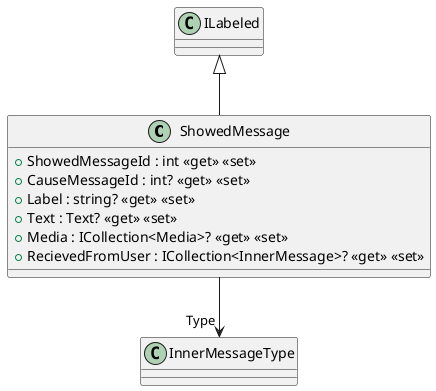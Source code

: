 @startuml
class ShowedMessage {
    + ShowedMessageId : int <<get>> <<set>>
    + CauseMessageId : int? <<get>> <<set>>
    + Label : string? <<get>> <<set>>
    + Text : Text? <<get>> <<set>>
    + Media : ICollection<Media>? <<get>> <<set>>
    + RecievedFromUser : ICollection<InnerMessage>? <<get>> <<set>>
}
ILabeled <|-- ShowedMessage
ShowedMessage --> "Type" InnerMessageType
@enduml
